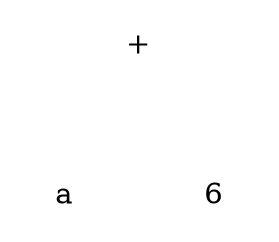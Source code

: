 graph {
  bgcolor=transparent;
  node[color=white style="filled,solid"];
  edge[color=white fontcolor=white];

  "+" -- a;
  "+" -- 6;
}

